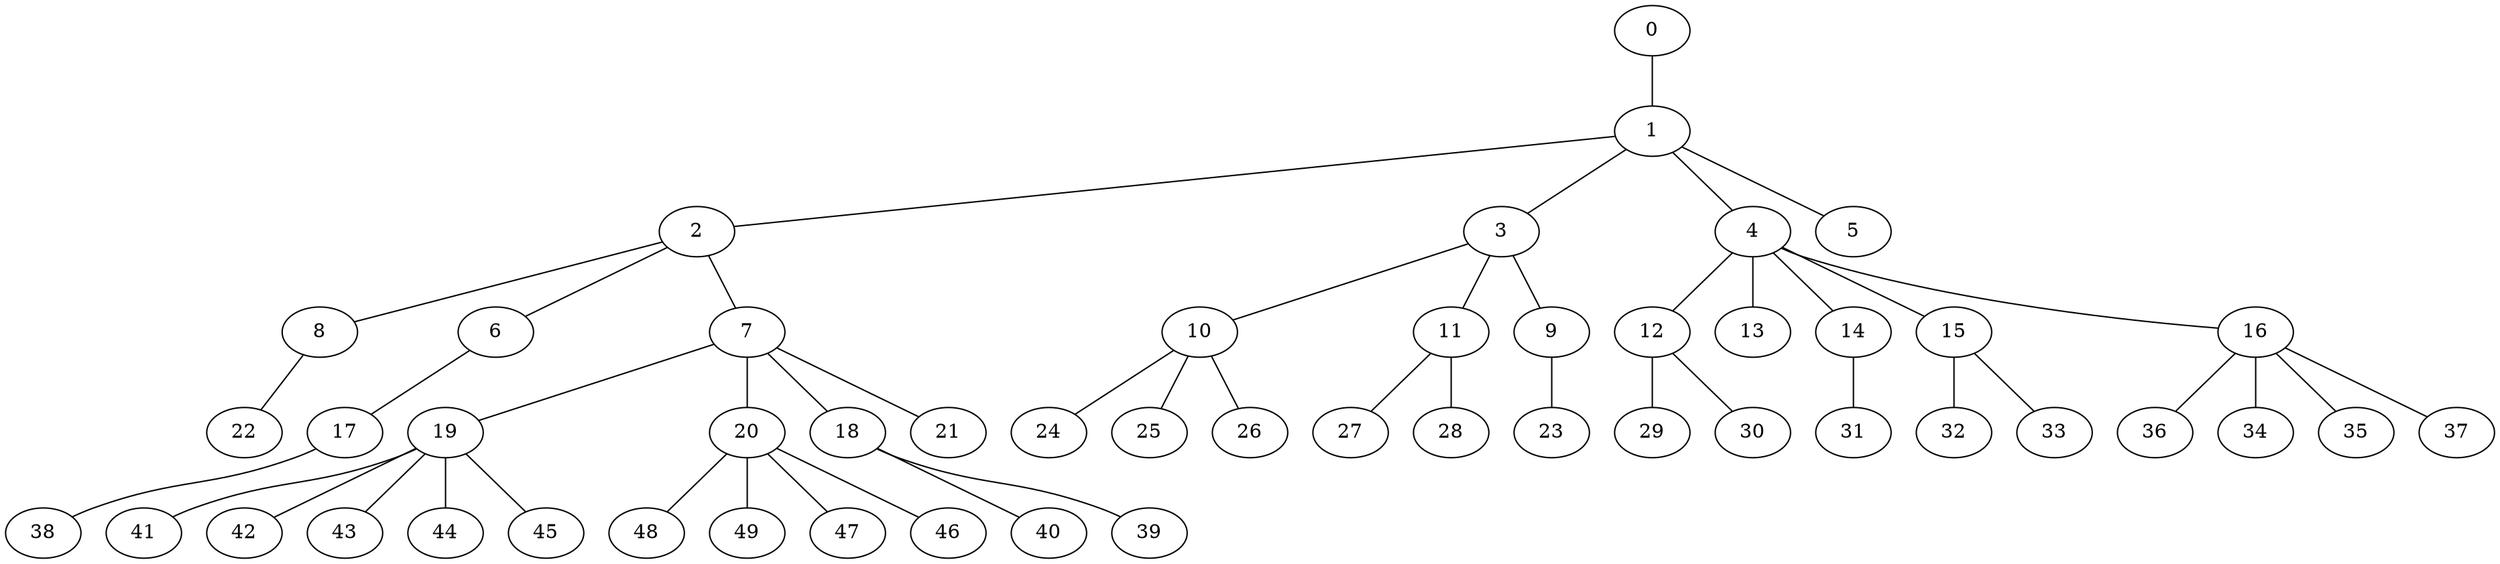 
graph graphname {
    0 -- 1
1 -- 2
1 -- 3
1 -- 4
1 -- 5
2 -- 8
2 -- 6
2 -- 7
3 -- 10
3 -- 11
3 -- 9
4 -- 12
4 -- 13
4 -- 14
4 -- 15
4 -- 16
6 -- 17
7 -- 19
7 -- 20
7 -- 18
7 -- 21
8 -- 22
9 -- 23
10 -- 24
10 -- 25
10 -- 26
11 -- 27
11 -- 28
12 -- 29
12 -- 30
14 -- 31
15 -- 32
15 -- 33
16 -- 36
16 -- 34
16 -- 35
16 -- 37
17 -- 38
18 -- 40
18 -- 39
19 -- 41
19 -- 42
19 -- 43
19 -- 44
19 -- 45
20 -- 48
20 -- 49
20 -- 47
20 -- 46

}
